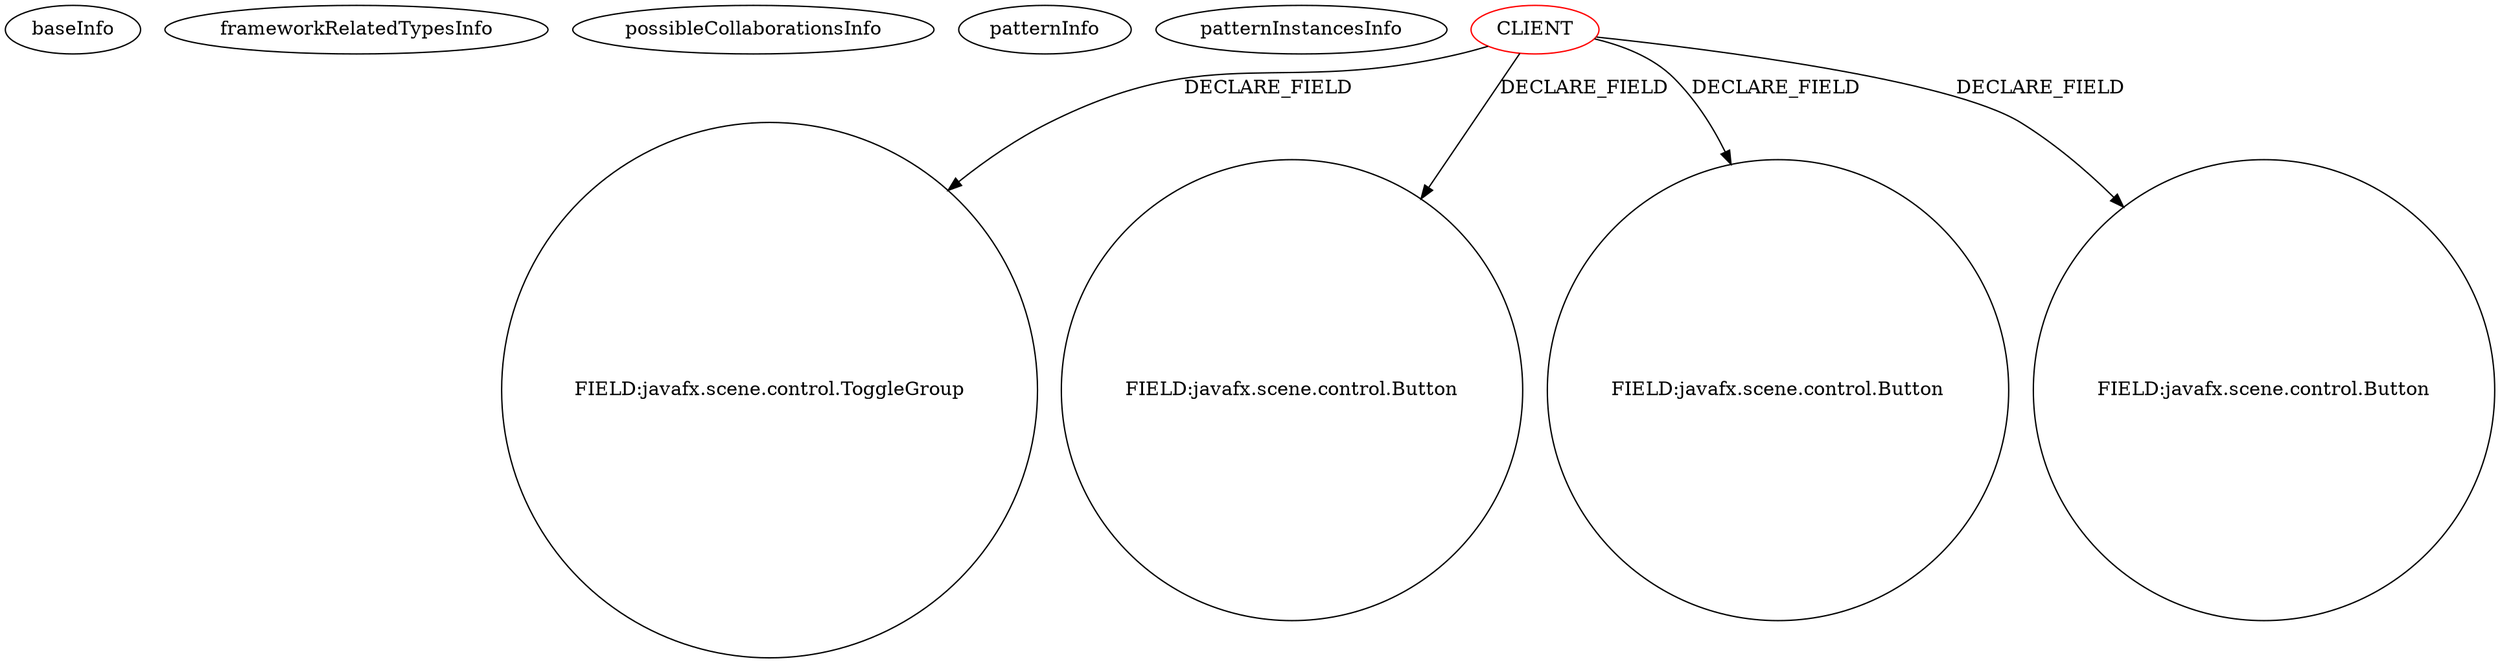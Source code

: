 digraph {
baseInfo[graphId=2290,category="pattern",isAnonymous=false,possibleRelation=false]
frameworkRelatedTypesInfo[]
possibleCollaborationsInfo[]
patternInfo[frequency=5.0,patternRootClient=0]
patternInstancesInfo[0="matanghuy-SPCA~/matanghuy-SPCA/SPCA-master/SPCA/src/controllers/TransController.java~TransController~3572",1="joelburget-miftiwac~/joelburget-miftiwac/miftiwac-master/src/Dynamic_page.java~Dynamic_page~3333",2="novosga-painel-fx~/novosga-painel-fx/painel-fx-master/src/org/novosga/painel/client/ui/Controller.java~Controller~3787",3="ajithkp560-quizmaster~/ajithkp560-quizmaster/quizmaster-master/QuizProgram_SRC/QuizProgram/src/quizprogram/SampleController.java~SampleController~1753",4="RomeoGolf-BC~/RomeoGolf-BC/BC-master/src/romeogolf/bc/MainController.java~MainController~1142"]
78[label="FIELD:javafx.scene.control.ToggleGroup",vertexType="FIELD_DECLARATION",isFrameworkType=false,shape=circle]
0[label="CLIENT",vertexType="ROOT_CLIENT_CLASS_DECLARATION",isFrameworkType=false,color=red]
6[label="FIELD:javafx.scene.control.Button",vertexType="FIELD_DECLARATION",isFrameworkType=false,shape=circle]
10[label="FIELD:javafx.scene.control.Button",vertexType="FIELD_DECLARATION",isFrameworkType=false,shape=circle]
28[label="FIELD:javafx.scene.control.Button",vertexType="FIELD_DECLARATION",isFrameworkType=false,shape=circle]
0->28[label="DECLARE_FIELD"]
0->6[label="DECLARE_FIELD"]
0->78[label="DECLARE_FIELD"]
0->10[label="DECLARE_FIELD"]
}
